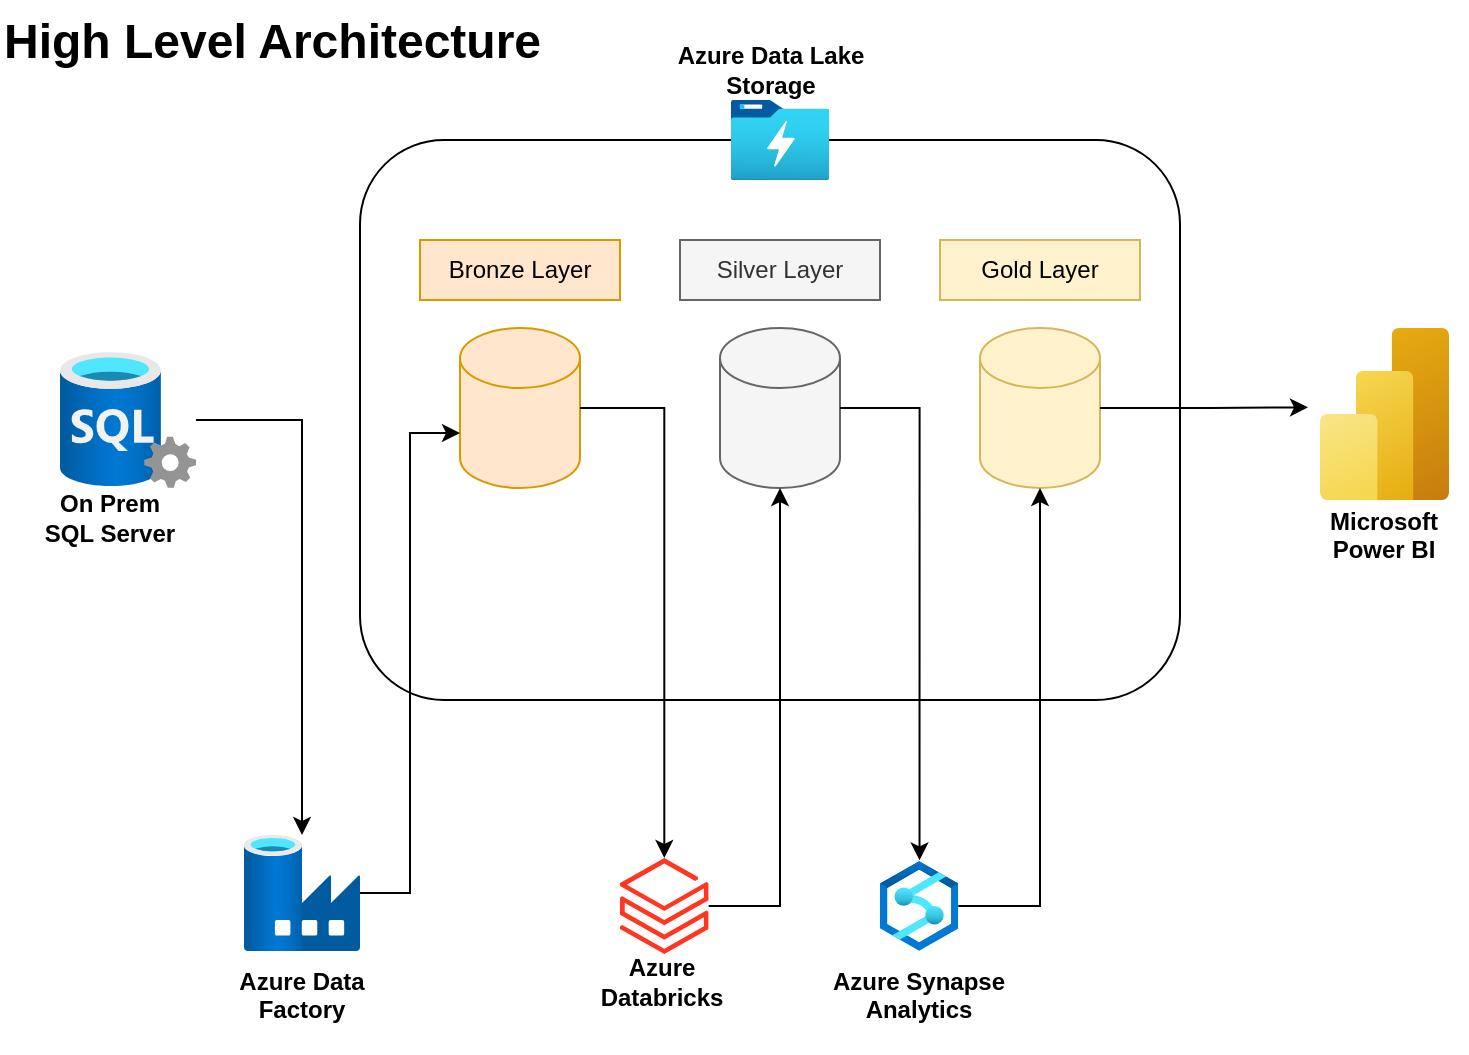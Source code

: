 <mxfile version="27.0.2" pages="2">
  <diagram id="W2bPc-_LmJ7jr-xSS-FJ" name="Page-5">
    <mxGraphModel dx="772" dy="501" grid="1" gridSize="10" guides="1" tooltips="1" connect="1" arrows="1" fold="1" page="1" pageScale="1" pageWidth="1169" pageHeight="827" math="0" shadow="0">
      <root>
        <mxCell id="0" />
        <mxCell id="1" parent="0" />
        <mxCell id="LuNRVBECAvcWO-kqqt6V-10" style="edgeStyle=orthogonalEdgeStyle;rounded=0;orthogonalLoop=1;jettySize=auto;html=1;" parent="1" source="tFWHWcRUMqMnMeX8ODOT-1" target="LuNRVBECAvcWO-kqqt6V-9" edge="1">
          <mxGeometry relative="1" as="geometry" />
        </mxCell>
        <mxCell id="tFWHWcRUMqMnMeX8ODOT-1" value="" style="image;aspect=fixed;html=1;points=[];align=center;fontSize=12;image=img/lib/azure2/databases/SQL_Server.svg;" parent="1" vertex="1">
          <mxGeometry x="70" y="206" width="68" height="68" as="geometry" />
        </mxCell>
        <mxCell id="LuNRVBECAvcWO-kqqt6V-3" value="" style="rounded=1;whiteSpace=wrap;html=1;fillColor=none;" parent="1" vertex="1">
          <mxGeometry x="220" y="100" width="410" height="280" as="geometry" />
        </mxCell>
        <mxCell id="tFWHWcRUMqMnMeX8ODOT-2" value="" style="shape=cylinder3;whiteSpace=wrap;html=1;boundedLbl=1;backgroundOutline=1;size=15;fillColor=#ffe6cc;strokeColor=#d79b00;" parent="1" vertex="1">
          <mxGeometry x="270" y="194" width="60" height="80" as="geometry" />
        </mxCell>
        <mxCell id="LuNRVBECAvcWO-kqqt6V-1" value="" style="shape=cylinder3;whiteSpace=wrap;html=1;boundedLbl=1;backgroundOutline=1;size=15;fillColor=#f5f5f5;strokeColor=#666666;fontColor=#333333;" parent="1" vertex="1">
          <mxGeometry x="400" y="194" width="60" height="80" as="geometry" />
        </mxCell>
        <mxCell id="LuNRVBECAvcWO-kqqt6V-2" value="" style="shape=cylinder3;whiteSpace=wrap;html=1;boundedLbl=1;backgroundOutline=1;size=15;fillColor=#fff2cc;strokeColor=#d6b656;" parent="1" vertex="1">
          <mxGeometry x="530" y="194" width="60" height="80" as="geometry" />
        </mxCell>
        <mxCell id="LuNRVBECAvcWO-kqqt6V-5" value="" style="image;aspect=fixed;html=1;points=[];align=center;fontSize=12;image=img/lib/azure2/analytics/Data_Lake_Store_Gen1.svg;" parent="1" vertex="1">
          <mxGeometry x="405.38" y="80" width="49.23" height="40" as="geometry" />
        </mxCell>
        <mxCell id="LuNRVBECAvcWO-kqqt6V-9" value="" style="image;aspect=fixed;html=1;points=[];align=center;fontSize=12;image=img/lib/azure2/databases/Data_Factory.svg;" parent="1" vertex="1">
          <mxGeometry x="162" y="447.5" width="58" height="58" as="geometry" />
        </mxCell>
        <mxCell id="LuNRVBECAvcWO-kqqt6V-11" style="edgeStyle=orthogonalEdgeStyle;rounded=0;orthogonalLoop=1;jettySize=auto;html=1;entryX=0;entryY=0;entryDx=0;entryDy=52.5;entryPerimeter=0;" parent="1" source="LuNRVBECAvcWO-kqqt6V-9" target="tFWHWcRUMqMnMeX8ODOT-2" edge="1">
          <mxGeometry relative="1" as="geometry" />
        </mxCell>
        <mxCell id="LuNRVBECAvcWO-kqqt6V-13" value="On Prem SQL Server" style="text;html=1;align=center;verticalAlign=middle;whiteSpace=wrap;rounded=0;fontStyle=1" parent="1" vertex="1">
          <mxGeometry x="60" y="274" width="70" height="30" as="geometry" />
        </mxCell>
        <mxCell id="fCrtkWTgyX7Qmhyj_7Ab-2" style="edgeStyle=orthogonalEdgeStyle;rounded=0;orthogonalLoop=1;jettySize=auto;html=1;entryX=0.505;entryY=-0.007;entryDx=0;entryDy=0;entryPerimeter=0;" parent="1" source="LuNRVBECAvcWO-kqqt6V-1" target="jShGnlJgtDbolRy1BwT_-8" edge="1">
          <mxGeometry relative="1" as="geometry">
            <mxPoint x="490" y="234" as="targetPoint" />
          </mxGeometry>
        </mxCell>
        <mxCell id="jShGnlJgtDbolRy1BwT_-1" value="" style="image;aspect=fixed;html=1;points=[];align=center;fontSize=12;image=img/lib/azure2/analytics/Power_BI_Embedded.svg;" parent="1" vertex="1">
          <mxGeometry x="700" y="194" width="64.5" height="86" as="geometry" />
        </mxCell>
        <mxCell id="jShGnlJgtDbolRy1BwT_-3" style="edgeStyle=orthogonalEdgeStyle;rounded=0;orthogonalLoop=1;jettySize=auto;html=1;entryX=-0.093;entryY=0.461;entryDx=0;entryDy=0;entryPerimeter=0;" parent="1" source="LuNRVBECAvcWO-kqqt6V-2" target="jShGnlJgtDbolRy1BwT_-1" edge="1">
          <mxGeometry relative="1" as="geometry" />
        </mxCell>
        <mxCell id="jShGnlJgtDbolRy1BwT_-7" style="edgeStyle=orthogonalEdgeStyle;rounded=0;orthogonalLoop=1;jettySize=auto;html=1;entryX=0.5;entryY=1;entryDx=0;entryDy=0;entryPerimeter=0;" parent="1" source="jShGnlJgtDbolRy1BwT_-5" target="LuNRVBECAvcWO-kqqt6V-1" edge="1">
          <mxGeometry relative="1" as="geometry">
            <mxPoint x="430" y="289.99" as="targetPoint" />
          </mxGeometry>
        </mxCell>
        <mxCell id="jShGnlJgtDbolRy1BwT_-8" value="" style="image;aspect=fixed;html=1;points=[];align=center;fontSize=12;image=img/lib/azure2/analytics/Azure_Synapse_Analytics.svg;" parent="1" vertex="1">
          <mxGeometry x="480" y="460.5" width="39.13" height="45" as="geometry" />
        </mxCell>
        <mxCell id="jShGnlJgtDbolRy1BwT_-9" style="edgeStyle=orthogonalEdgeStyle;rounded=0;orthogonalLoop=1;jettySize=auto;html=1;entryX=0.5;entryY=1;entryDx=0;entryDy=0;entryPerimeter=0;" parent="1" source="jShGnlJgtDbolRy1BwT_-8" target="LuNRVBECAvcWO-kqqt6V-2" edge="1">
          <mxGeometry relative="1" as="geometry">
            <mxPoint x="560" y="289.99" as="targetPoint" />
          </mxGeometry>
        </mxCell>
        <mxCell id="jShGnlJgtDbolRy1BwT_-10" value="" style="edgeStyle=orthogonalEdgeStyle;rounded=0;orthogonalLoop=1;jettySize=auto;html=1;" parent="1" source="tFWHWcRUMqMnMeX8ODOT-2" target="jShGnlJgtDbolRy1BwT_-5" edge="1">
          <mxGeometry relative="1" as="geometry">
            <mxPoint x="330" y="234" as="sourcePoint" />
            <mxPoint x="360" y="520" as="targetPoint" />
          </mxGeometry>
        </mxCell>
        <mxCell id="jShGnlJgtDbolRy1BwT_-5" value="" style="image;aspect=fixed;html=1;points=[];align=center;fontSize=12;image=img/lib/azure2/analytics/Azure_Databricks.svg;" parent="1" vertex="1">
          <mxGeometry x="350" y="459" width="44.33" height="48" as="geometry" />
        </mxCell>
        <mxCell id="jShGnlJgtDbolRy1BwT_-11" value="Azure Data Factory&lt;div&gt;&lt;br&gt;&lt;/div&gt;" style="text;html=1;align=center;verticalAlign=middle;whiteSpace=wrap;rounded=0;fontStyle=1" parent="1" vertex="1">
          <mxGeometry x="150" y="520" width="82" height="30" as="geometry" />
        </mxCell>
        <mxCell id="jShGnlJgtDbolRy1BwT_-12" value="&lt;div&gt;Azure Databricks&lt;/div&gt;" style="text;html=1;align=center;verticalAlign=middle;whiteSpace=wrap;rounded=0;fontStyle=1" parent="1" vertex="1">
          <mxGeometry x="330" y="505.5" width="82" height="30" as="geometry" />
        </mxCell>
        <mxCell id="jShGnlJgtDbolRy1BwT_-13" value="Azure Synapse Analytics&lt;div&gt;&lt;div&gt;&lt;br&gt;&lt;/div&gt;&lt;/div&gt;" style="text;html=1;align=center;verticalAlign=middle;whiteSpace=wrap;rounded=0;fontStyle=1" parent="1" vertex="1">
          <mxGeometry x="453.85" y="520" width="91.44" height="30" as="geometry" />
        </mxCell>
        <mxCell id="jShGnlJgtDbolRy1BwT_-14" value="&lt;div&gt;Microsoft Power BI&lt;/div&gt;&lt;div&gt;&lt;br&gt;&lt;/div&gt;" style="text;html=1;align=center;verticalAlign=middle;whiteSpace=wrap;rounded=0;fontStyle=1" parent="1" vertex="1">
          <mxGeometry x="691.25" y="290" width="82" height="30" as="geometry" />
        </mxCell>
        <mxCell id="jShGnlJgtDbolRy1BwT_-15" value="&lt;h1 style=&quot;margin-top: 0px;&quot;&gt;High Level Architecture&lt;/h1&gt;" style="text;html=1;whiteSpace=wrap;overflow=hidden;rounded=0;" parent="1" vertex="1">
          <mxGeometry x="40" y="30" width="320" height="40" as="geometry" />
        </mxCell>
        <mxCell id="jShGnlJgtDbolRy1BwT_-17" value="Bronze Layer" style="rounded=0;whiteSpace=wrap;html=1;fillColor=#ffe6cc;strokeColor=#d79b00;" parent="1" vertex="1">
          <mxGeometry x="250" y="150" width="100" height="30" as="geometry" />
        </mxCell>
        <mxCell id="jShGnlJgtDbolRy1BwT_-18" value="Silver Layer" style="rounded=0;whiteSpace=wrap;html=1;fillColor=#f5f5f5;strokeColor=#666666;fontColor=#333333;" parent="1" vertex="1">
          <mxGeometry x="380" y="150" width="100" height="30" as="geometry" />
        </mxCell>
        <mxCell id="jShGnlJgtDbolRy1BwT_-19" value="Gold Layer" style="rounded=0;whiteSpace=wrap;html=1;fillColor=#fff2cc;strokeColor=#d6b656;" parent="1" vertex="1">
          <mxGeometry x="510" y="150" width="100" height="30" as="geometry" />
        </mxCell>
        <mxCell id="jShGnlJgtDbolRy1BwT_-20" value="Azure Data Lake Storage" style="text;html=1;align=center;verticalAlign=middle;whiteSpace=wrap;rounded=0;fontStyle=1" parent="1" vertex="1">
          <mxGeometry x="372.5" y="50" width="105" height="30" as="geometry" />
        </mxCell>
      </root>
    </mxGraphModel>
  </diagram>
  <diagram id="IX7rRD69Et3cb03uNb_-" name="Page-2">
    <mxGraphModel dx="772" dy="501" grid="1" gridSize="10" guides="1" tooltips="1" connect="1" arrows="1" fold="1" page="1" pageScale="1" pageWidth="1169" pageHeight="827" math="0" shadow="0">
      <root>
        <mxCell id="0" />
        <mxCell id="1" parent="0" />
        <mxCell id="A31a74MdBxrDkgROaDEV-1" value="CountryRegionCurrency" style="swimlane;fontStyle=0;childLayout=stackLayout;horizontal=1;startSize=30;horizontalStack=0;resizeParent=1;resizeParentMax=0;resizeLast=0;collapsible=1;marginBottom=0;whiteSpace=wrap;html=1;rounded=1;fillColor=#dae8fc;strokeColor=#6c8ebf;" vertex="1" parent="1">
          <mxGeometry x="330" y="200" width="180" height="60" as="geometry" />
        </mxCell>
        <mxCell id="A31a74MdBxrDkgROaDEV-2" value="CountryRegionCode" style="text;strokeColor=none;fillColor=none;align=left;verticalAlign=middle;spacingLeft=4;spacingRight=4;overflow=hidden;points=[[0,0.5],[1,0.5]];portConstraint=eastwest;rotatable=0;whiteSpace=wrap;html=1;fontSize=14;" vertex="1" parent="A31a74MdBxrDkgROaDEV-1">
          <mxGeometry y="30" width="180" height="30" as="geometry" />
        </mxCell>
        <mxCell id="A31a74MdBxrDkgROaDEV-5" value="CreditCard" style="swimlane;fontStyle=0;childLayout=stackLayout;horizontal=1;startSize=30;horizontalStack=0;resizeParent=1;resizeParentMax=0;resizeLast=0;collapsible=1;marginBottom=0;whiteSpace=wrap;html=1;rounded=1;fillColor=#dae8fc;strokeColor=#6c8ebf;" vertex="1" parent="1">
          <mxGeometry x="330" y="330" width="180" height="60" as="geometry" />
        </mxCell>
        <mxCell id="A31a74MdBxrDkgROaDEV-6" value="CreditCardID" style="text;strokeColor=none;fillColor=none;align=left;verticalAlign=middle;spacingLeft=4;spacingRight=4;overflow=hidden;points=[[0,0.5],[1,0.5]];portConstraint=eastwest;rotatable=0;whiteSpace=wrap;html=1;fontSize=14;" vertex="1" parent="A31a74MdBxrDkgROaDEV-5">
          <mxGeometry y="30" width="180" height="30" as="geometry" />
        </mxCell>
        <mxCell id="A31a74MdBxrDkgROaDEV-7" value="Currency" style="swimlane;fontStyle=0;childLayout=stackLayout;horizontal=1;startSize=30;horizontalStack=0;resizeParent=1;resizeParentMax=0;resizeLast=0;collapsible=1;marginBottom=0;whiteSpace=wrap;html=1;rounded=1;fillColor=#dae8fc;strokeColor=#6c8ebf;" vertex="1" parent="1">
          <mxGeometry x="330" y="440" width="180" height="60" as="geometry" />
        </mxCell>
        <mxCell id="A31a74MdBxrDkgROaDEV-8" value="CurrencyCode" style="text;strokeColor=none;fillColor=none;align=left;verticalAlign=middle;spacingLeft=4;spacingRight=4;overflow=hidden;points=[[0,0.5],[1,0.5]];portConstraint=eastwest;rotatable=0;whiteSpace=wrap;html=1;fontSize=14;" vertex="1" parent="A31a74MdBxrDkgROaDEV-7">
          <mxGeometry y="30" width="180" height="30" as="geometry" />
        </mxCell>
      </root>
    </mxGraphModel>
  </diagram>
</mxfile>

